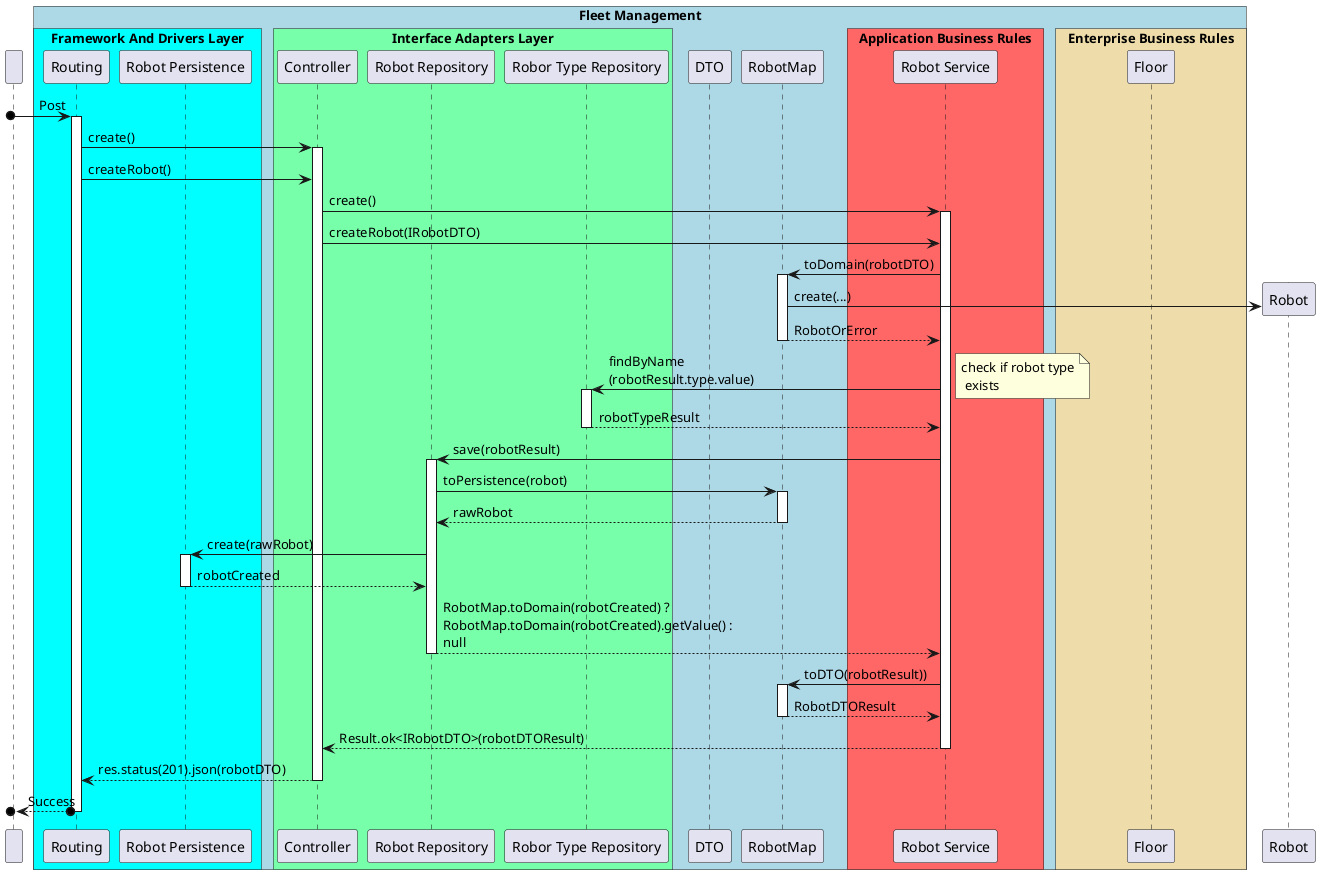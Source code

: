 @startuml SD Lv3

!pragma teoz true

participant " "
box "Fleet Management" #LightBlue

    box "Framework And Drivers Layer" #00ffff
        participant Routing
        participant "Robot Persistence" as Schema
    end box

    box "Interface Adapters Layer" #77ffaa
        participant Controller
        participant "Robot Repository" as Repository
        participant "Robor Type Repository" as RTRepository
    end box

    participant DTO
    participant RobotMap as Map
    box "Application Business Rules" #ff6666
        participant "Robot Service" as RobotS
    end box

    box "Enterprise Business Rules" #eeddaa
        participant Floor
    end box
end box


[o-> Routing : Post
activate Routing

    Routing -> Controller : create()
    activate Controller
    Routing -> Controller : createRobot()
        Controller -> RobotS : create()
        activate RobotS
            Controller -> RobotS : createRobot(IRobotDTO)
            RobotS -> Map : toDomain(robotDTO)

            activate Map
                Map -> Robot ** : create(...)
                Map --> RobotS : RobotOrError
            deactivate Map
            RobotS -> RTRepository : findByName\n(robotResult.type.value)
            note right: check if robot type\n exists

            activate RTRepository
                RTRepository --> RobotS : robotTypeResult
            deactivate RTRepository

            RobotS -> Repository : save(robotResult)
            activate Repository

                Repository -> Map : toPersistence(robot)
                activate Map
                    Map --> Repository : rawRobot
                deactivate Map

                Repository -> Schema : create(rawRobot)
                activate Schema
                    Schema --> Repository : robotCreated
                deactivate Schema

                Repository --> RobotS : RobotMap.toDomain(robotCreated) ? \nRobotMap.toDomain(robotCreated).getValue() : \nnull

            deactivate Repository

            RobotS -> Map : toDTO(robotResult))
            activate Map
                Map --> RobotS : RobotDTOResult
            deactivate Map
            RobotS --> Controller : Result.ok<IRobotDTO>(robotDTOResult)
        deactivate RobotS

    Controller --> Routing : res.status(201).json(robotDTO)
    deactivate Controller

[o<--o Routing : Success
deactivate Routing


@enduml